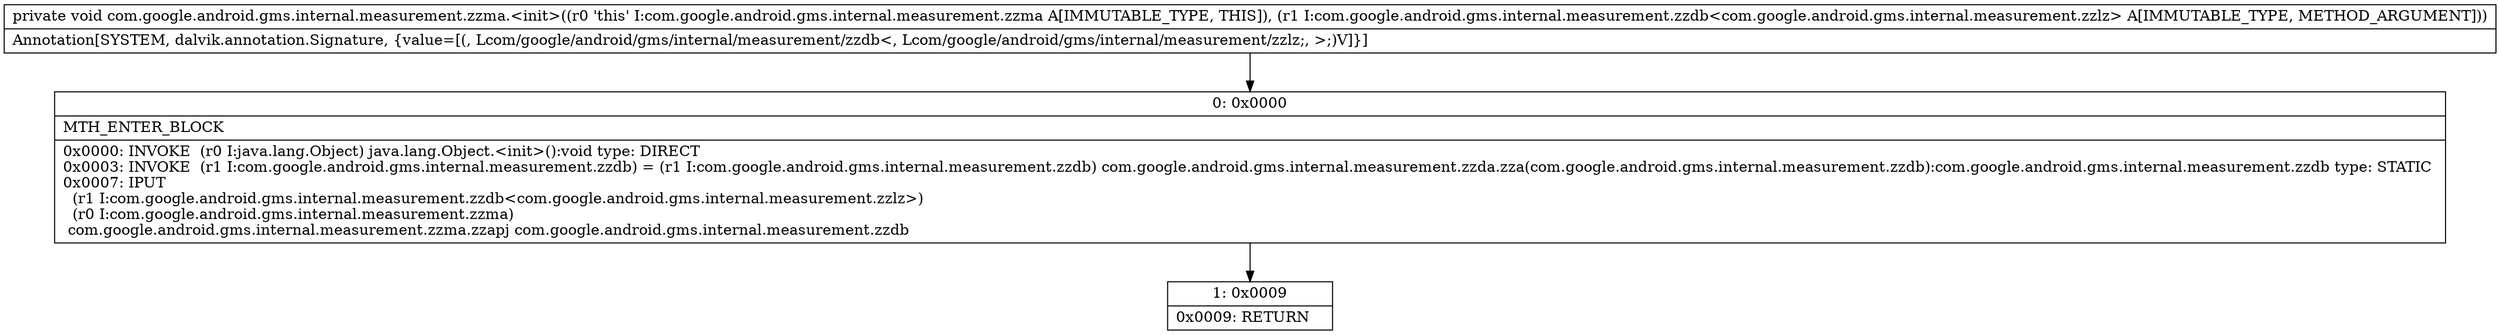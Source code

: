 digraph "CFG forcom.google.android.gms.internal.measurement.zzma.\<init\>(Lcom\/google\/android\/gms\/internal\/measurement\/zzdb;)V" {
Node_0 [shape=record,label="{0\:\ 0x0000|MTH_ENTER_BLOCK\l|0x0000: INVOKE  (r0 I:java.lang.Object) java.lang.Object.\<init\>():void type: DIRECT \l0x0003: INVOKE  (r1 I:com.google.android.gms.internal.measurement.zzdb) = (r1 I:com.google.android.gms.internal.measurement.zzdb) com.google.android.gms.internal.measurement.zzda.zza(com.google.android.gms.internal.measurement.zzdb):com.google.android.gms.internal.measurement.zzdb type: STATIC \l0x0007: IPUT  \l  (r1 I:com.google.android.gms.internal.measurement.zzdb\<com.google.android.gms.internal.measurement.zzlz\>)\l  (r0 I:com.google.android.gms.internal.measurement.zzma)\l com.google.android.gms.internal.measurement.zzma.zzapj com.google.android.gms.internal.measurement.zzdb \l}"];
Node_1 [shape=record,label="{1\:\ 0x0009|0x0009: RETURN   \l}"];
MethodNode[shape=record,label="{private void com.google.android.gms.internal.measurement.zzma.\<init\>((r0 'this' I:com.google.android.gms.internal.measurement.zzma A[IMMUTABLE_TYPE, THIS]), (r1 I:com.google.android.gms.internal.measurement.zzdb\<com.google.android.gms.internal.measurement.zzlz\> A[IMMUTABLE_TYPE, METHOD_ARGUMENT]))  | Annotation[SYSTEM, dalvik.annotation.Signature, \{value=[(, Lcom\/google\/android\/gms\/internal\/measurement\/zzdb\<, Lcom\/google\/android\/gms\/internal\/measurement\/zzlz;, \>;)V]\}]\l}"];
MethodNode -> Node_0;
Node_0 -> Node_1;
}

